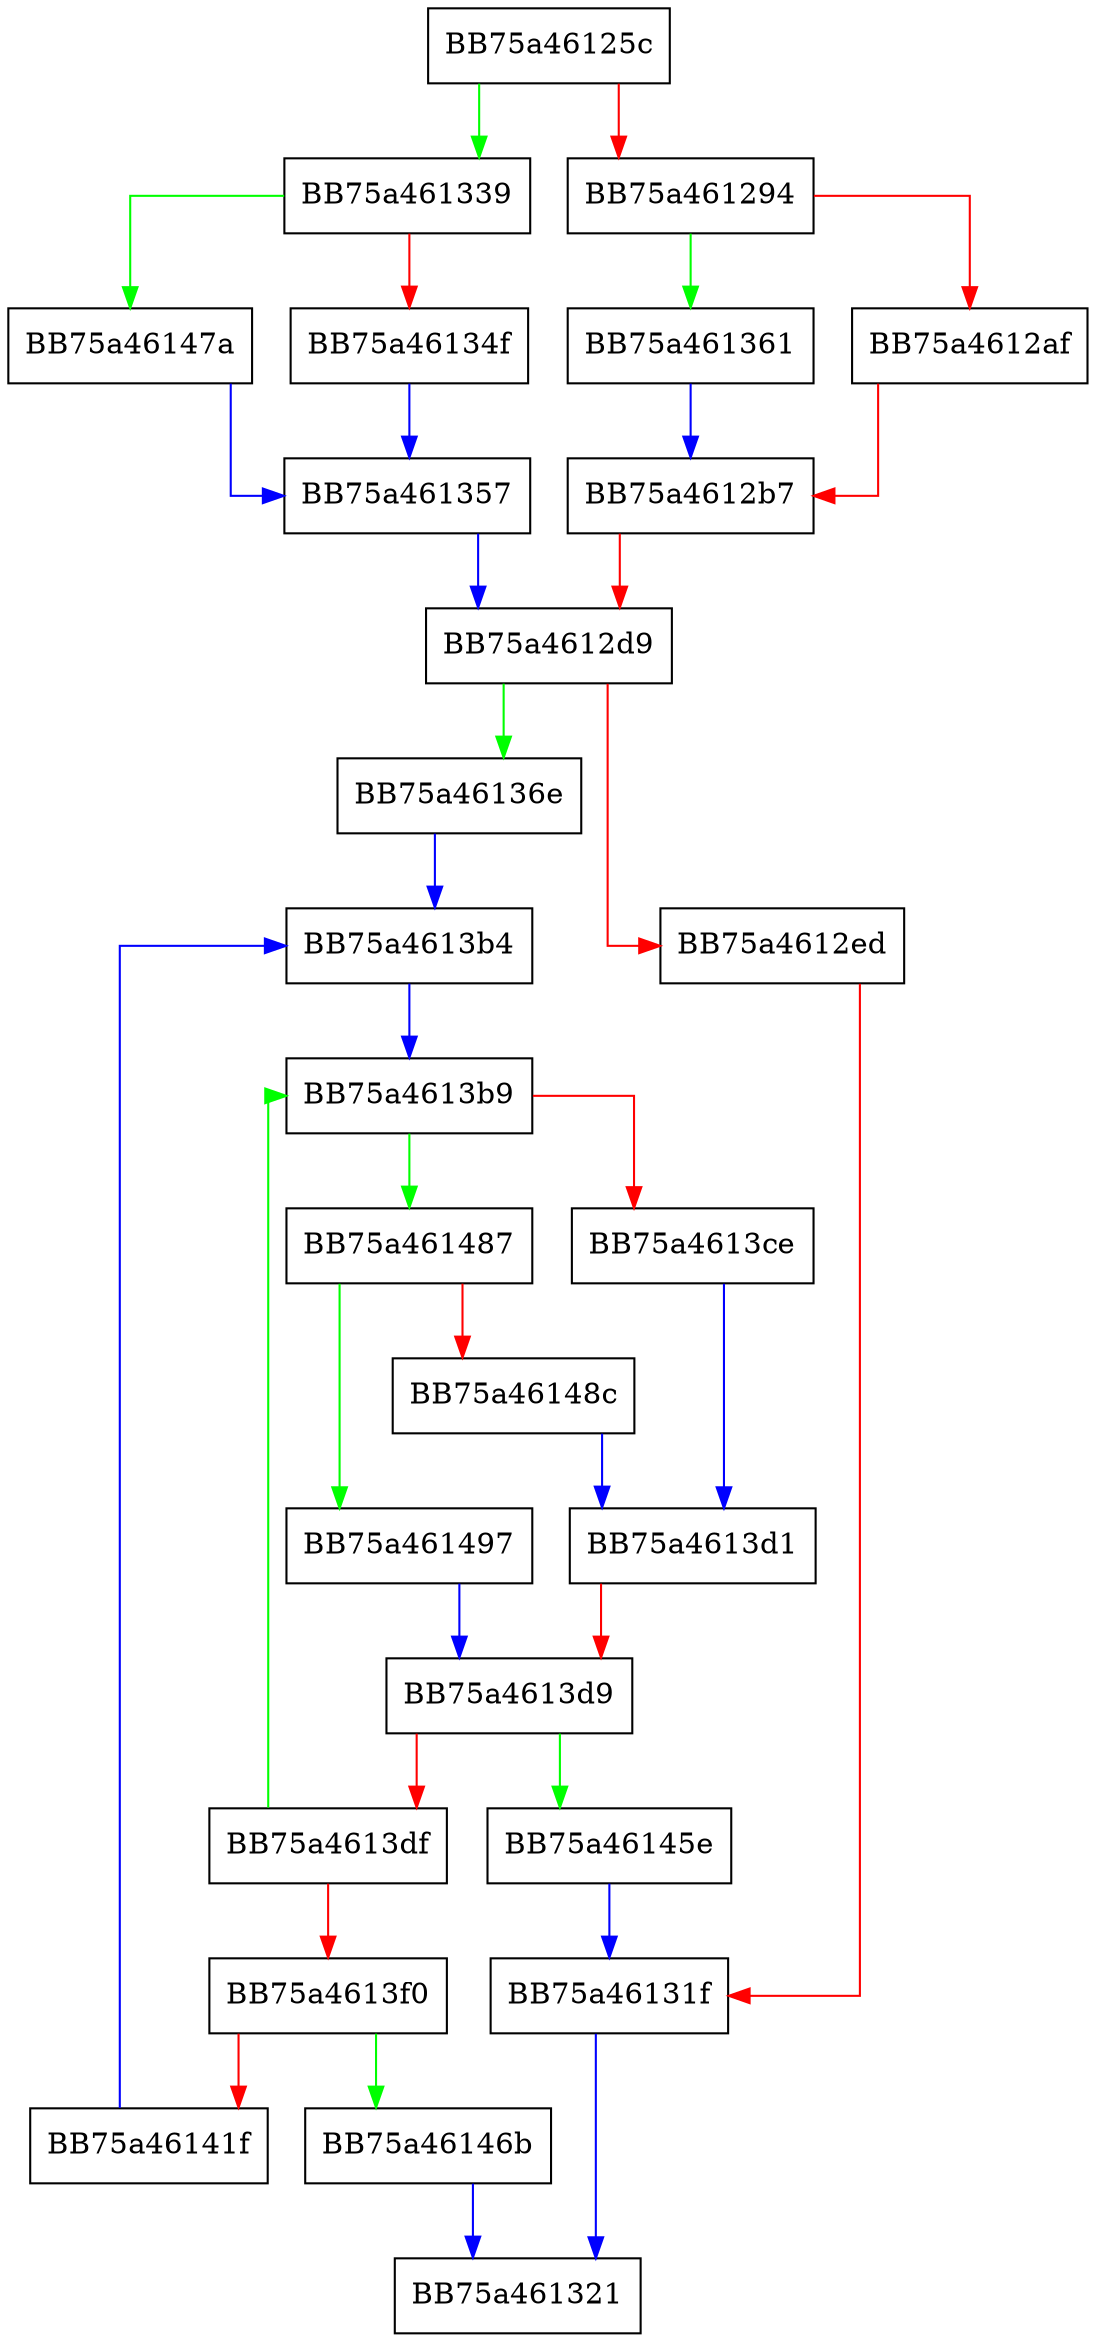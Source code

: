 digraph fillInCell {
  node [shape="box"];
  graph [splines=ortho];
  BB75a46125c -> BB75a461339 [color="green"];
  BB75a46125c -> BB75a461294 [color="red"];
  BB75a461294 -> BB75a461361 [color="green"];
  BB75a461294 -> BB75a4612af [color="red"];
  BB75a4612af -> BB75a4612b7 [color="red"];
  BB75a4612b7 -> BB75a4612d9 [color="red"];
  BB75a4612d9 -> BB75a46136e [color="green"];
  BB75a4612d9 -> BB75a4612ed [color="red"];
  BB75a4612ed -> BB75a46131f [color="red"];
  BB75a46131f -> BB75a461321 [color="blue"];
  BB75a461339 -> BB75a46147a [color="green"];
  BB75a461339 -> BB75a46134f [color="red"];
  BB75a46134f -> BB75a461357 [color="blue"];
  BB75a461357 -> BB75a4612d9 [color="blue"];
  BB75a461361 -> BB75a4612b7 [color="blue"];
  BB75a46136e -> BB75a4613b4 [color="blue"];
  BB75a4613b4 -> BB75a4613b9 [color="blue"];
  BB75a4613b9 -> BB75a461487 [color="green"];
  BB75a4613b9 -> BB75a4613ce [color="red"];
  BB75a4613ce -> BB75a4613d1 [color="blue"];
  BB75a4613d1 -> BB75a4613d9 [color="red"];
  BB75a4613d9 -> BB75a46145e [color="green"];
  BB75a4613d9 -> BB75a4613df [color="red"];
  BB75a4613df -> BB75a4613b9 [color="green"];
  BB75a4613df -> BB75a4613f0 [color="red"];
  BB75a4613f0 -> BB75a46146b [color="green"];
  BB75a4613f0 -> BB75a46141f [color="red"];
  BB75a46141f -> BB75a4613b4 [color="blue"];
  BB75a46145e -> BB75a46131f [color="blue"];
  BB75a46146b -> BB75a461321 [color="blue"];
  BB75a46147a -> BB75a461357 [color="blue"];
  BB75a461487 -> BB75a461497 [color="green"];
  BB75a461487 -> BB75a46148c [color="red"];
  BB75a46148c -> BB75a4613d1 [color="blue"];
  BB75a461497 -> BB75a4613d9 [color="blue"];
}